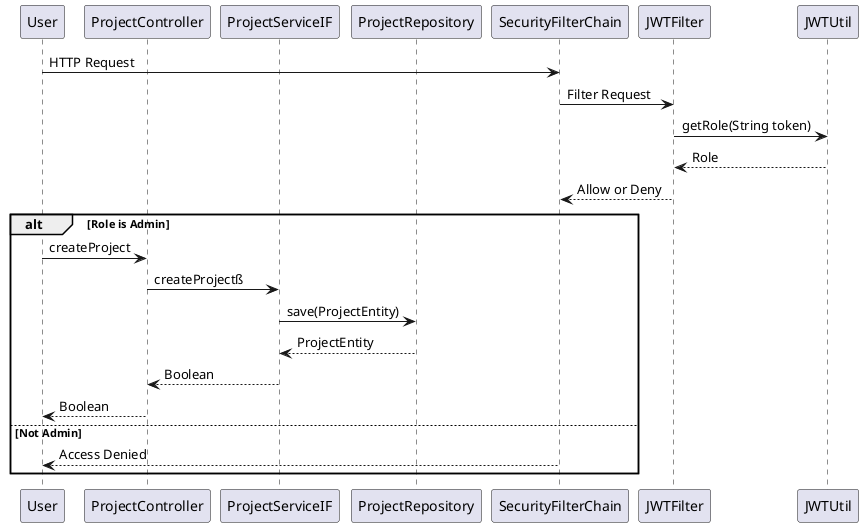 @startuml
participant User
participant ProjectController
participant ProjectServiceIF
participant ProjectRepository
participant SecurityFilterChain
participant JWTFilter
participant JWTUtil

User -> SecurityFilterChain: HTTP Request
SecurityFilterChain -> JWTFilter: Filter Request
JWTFilter -> JWTUtil: getRole(String token)
JWTUtil --> JWTFilter: Role
JWTFilter --> SecurityFilterChain: Allow or Deny

alt Role is Admin

    User -> ProjectController: createProject
    ProjectController -> ProjectServiceIF: createProjectß
    ProjectServiceIF -> ProjectRepository: save(ProjectEntity)
    ProjectRepository --> ProjectServiceIF: ProjectEntity
    ProjectServiceIF --> ProjectController: Boolean
    ProjectController --> User: Boolean
else Not Admin
    SecurityFilterChain --> User: Access Denied
end
@enduml